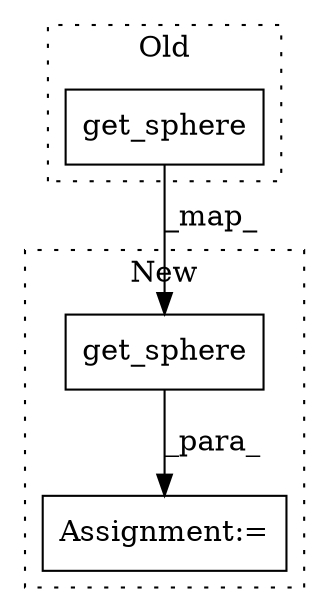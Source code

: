 digraph G {
subgraph cluster0 {
1 [label="get_sphere" a="32" s="5020,5045" l="11,1" shape="box"];
label = "Old";
style="dotted";
}
subgraph cluster1 {
2 [label="get_sphere" a="32" s="5412,5437" l="11,1" shape="box"];
3 [label="Assignment:=" a="7" s="5693" l="1" shape="box"];
label = "New";
style="dotted";
}
1 -> 2 [label="_map_"];
2 -> 3 [label="_para_"];
}